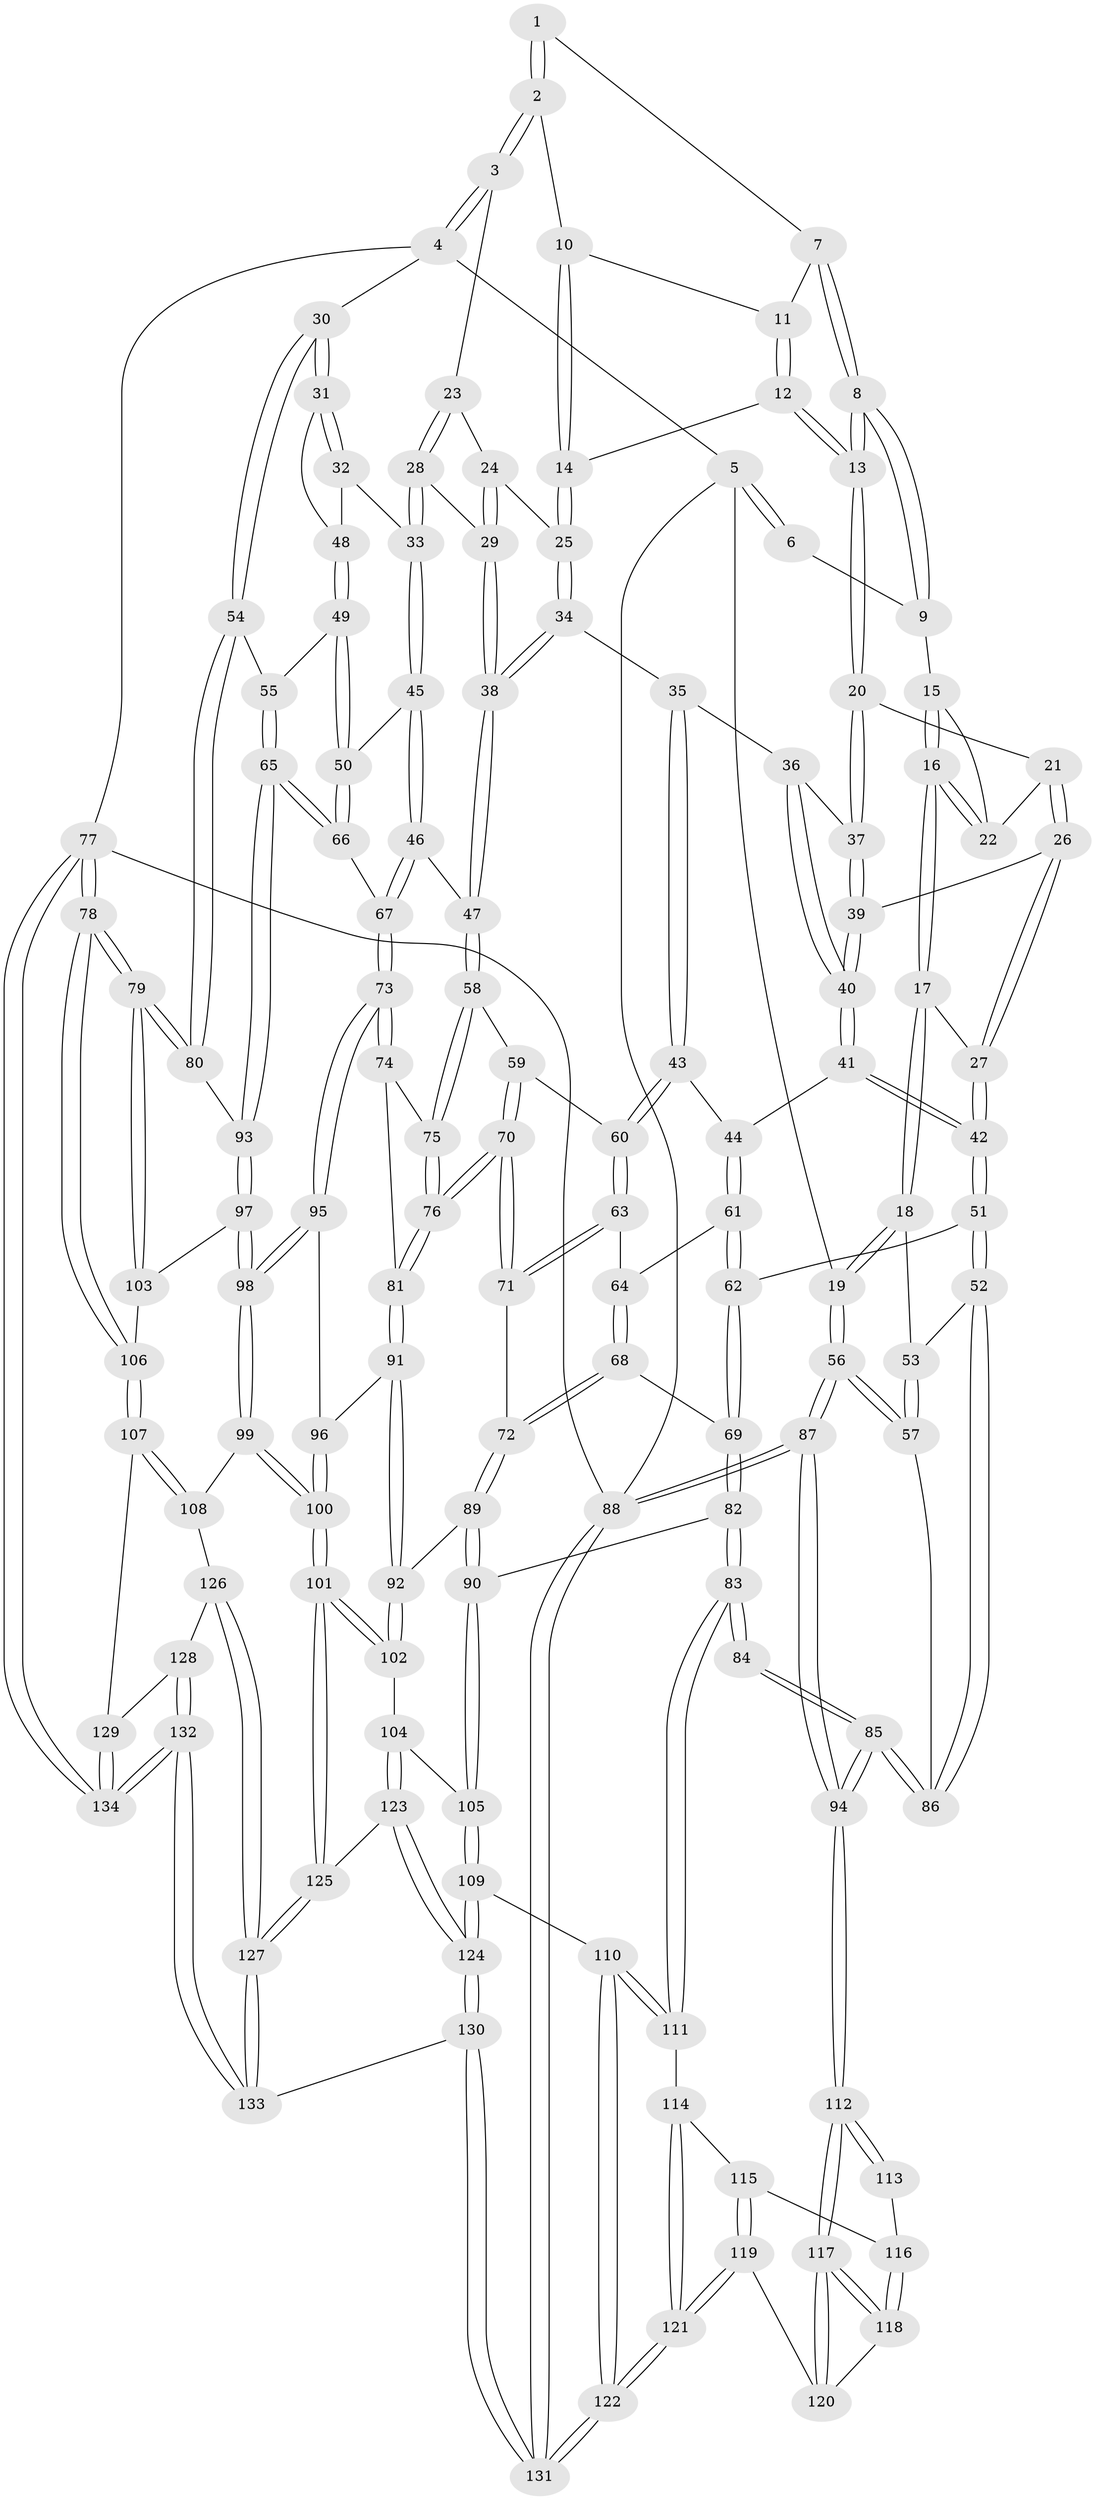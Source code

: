 // coarse degree distribution, {4: 0.36904761904761907, 5: 0.36904761904761907, 3: 0.17857142857142858, 6: 0.08333333333333333}
// Generated by graph-tools (version 1.1) at 2025/52/02/27/25 19:52:41]
// undirected, 134 vertices, 332 edges
graph export_dot {
graph [start="1"]
  node [color=gray90,style=filled];
  1 [pos="+0.44468629973332996+0"];
  2 [pos="+0.7251492751177525+0"];
  3 [pos="+0.7884959571940434+0"];
  4 [pos="+1+0"];
  5 [pos="+0+0"];
  6 [pos="+0.17737008153569253+0"];
  7 [pos="+0.4188665497530767+0.06710724526833947"];
  8 [pos="+0.3833439672755987+0.1304971828571345"];
  9 [pos="+0.264951106981491+0.05100374776321475"];
  10 [pos="+0.6098066559911934+0"];
  11 [pos="+0.48851128366744745+0.08105202184231153"];
  12 [pos="+0.4603949588818753+0.18298600349935"];
  13 [pos="+0.40714056343059846+0.19072880738965692"];
  14 [pos="+0.48978464850021486+0.18748604759236778"];
  15 [pos="+0.2636439818578298+0.05486899993417037"];
  16 [pos="+0.1847709198773287+0.18147119838128822"];
  17 [pos="+0.11202601933845052+0.2592822088076234"];
  18 [pos="+0.1074675199751988+0.25906247548088196"];
  19 [pos="+0+0.020420648598861415"];
  20 [pos="+0.40276039471968855+0.1976066518470961"];
  21 [pos="+0.28331286233580294+0.17623868416742886"];
  22 [pos="+0.2818549565000353+0.1743247997213112"];
  23 [pos="+0.7664538128118867+0"];
  24 [pos="+0.6144399681815068+0.14903472115262362"];
  25 [pos="+0.5448792050408086+0.21369352163465274"];
  26 [pos="+0.2536429683878792+0.2612858348281135"];
  27 [pos="+0.136341432436887+0.2702380427420568"];
  28 [pos="+0.7445531392408121+0.28191215910002565"];
  29 [pos="+0.6851586857462001+0.3001729732823514"];
  30 [pos="+1+0"];
  31 [pos="+1+0"];
  32 [pos="+0.887772444513163+0.25329847603320294"];
  33 [pos="+0.7681337764216963+0.2977299412709505"];
  34 [pos="+0.5876888409973609+0.32863574216040764"];
  35 [pos="+0.47298636556915136+0.33314951510698704"];
  36 [pos="+0.4105328594499971+0.25695754149857336"];
  37 [pos="+0.40110761604047873+0.2023505934114371"];
  38 [pos="+0.603143865598457+0.34053918833412083"];
  39 [pos="+0.285523869069336+0.26809212141873723"];
  40 [pos="+0.33804789347876013+0.37581808947338535"];
  41 [pos="+0.3380500044818662+0.37958281987803255"];
  42 [pos="+0.23651941305531934+0.4050921335716333"];
  43 [pos="+0.4204143383147209+0.3978169022438916"];
  44 [pos="+0.3489006726697887+0.38906090375808994"];
  45 [pos="+0.7981677274035135+0.35626621801866754"];
  46 [pos="+0.7189956387671592+0.4626103239155132"];
  47 [pos="+0.6026011545793062+0.4346061616088937"];
  48 [pos="+0.9206383194140338+0.353918387597073"];
  49 [pos="+0.9172232083732257+0.3803923193303764"];
  50 [pos="+0.8679267930887686+0.40780844485575546"];
  51 [pos="+0.2079798314557729+0.5022460126049599"];
  52 [pos="+0.17391211685557822+0.5131485759317223"];
  53 [pos="+0.0949793323834464+0.3649920137505668"];
  54 [pos="+1+0.3861465473171007"];
  55 [pos="+1+0.39685318867658415"];
  56 [pos="+0+0.5753312249062107"];
  57 [pos="+0+0.5416836773604661"];
  58 [pos="+0.5989596780440637+0.4404732604291686"];
  59 [pos="+0.5084841869888719+0.4631792509145044"];
  60 [pos="+0.46365397330846997+0.46302118138464327"];
  61 [pos="+0.34686386743955655+0.4340164012700859"];
  62 [pos="+0.23776934780386427+0.5186293071253258"];
  63 [pos="+0.4437222439883895+0.49014885911689154"];
  64 [pos="+0.35565882748766864+0.4800259708076547"];
  65 [pos="+0.8663645870651554+0.5619399786402722"];
  66 [pos="+0.8660483401311343+0.5617216532941882"];
  67 [pos="+0.7988679796574452+0.5640796442336533"];
  68 [pos="+0.31932300715802187+0.5596473898834197"];
  69 [pos="+0.30061640309993154+0.5655437065306177"];
  70 [pos="+0.5020625058940591+0.5972259775467654"];
  71 [pos="+0.4246243287953297+0.5776700147034535"];
  72 [pos="+0.422254770252626+0.5788572106829963"];
  73 [pos="+0.708772685599527+0.6205600483604189"];
  74 [pos="+0.6448211735154595+0.5494845229221845"];
  75 [pos="+0.5999111679785215+0.45365849630527744"];
  76 [pos="+0.5299339524290829+0.6125207495688141"];
  77 [pos="+1+1"];
  78 [pos="+1+1"];
  79 [pos="+1+0.7468855770996473"];
  80 [pos="+1+0.5578188527355744"];
  81 [pos="+0.5344180533005328+0.6196393852103059"];
  82 [pos="+0.27155452793286233+0.7178117143000963"];
  83 [pos="+0.2248267054887535+0.7412222084412698"];
  84 [pos="+0.21155631941655043+0.7321546263383599"];
  85 [pos="+0.1650814009849939+0.6853046488941891"];
  86 [pos="+0.11164607333498335+0.558134416368094"];
  87 [pos="+0+0.7595385570171324"];
  88 [pos="+0+1"];
  89 [pos="+0.39709477626055795+0.7143704238369302"];
  90 [pos="+0.36678931218682015+0.7340344750139293"];
  91 [pos="+0.5627341469561019+0.6911432034908124"];
  92 [pos="+0.5521852614379704+0.7134532044496991"];
  93 [pos="+0.8936505194686205+0.5863121038239908"];
  94 [pos="+0+0.7598422089855421"];
  95 [pos="+0.699944680650713+0.6373538671602716"];
  96 [pos="+0.6707705291586842+0.6562893229816597"];
  97 [pos="+0.8938004741406339+0.7099598625553203"];
  98 [pos="+0.7918843574610065+0.7751520991958774"];
  99 [pos="+0.7716256274352452+0.8192351487927528"];
  100 [pos="+0.6992962204857017+0.8335971037166474"];
  101 [pos="+0.6770697125065762+0.8441793912225937"];
  102 [pos="+0.5581202964513577+0.7505183460312878"];
  103 [pos="+0.936238694698489+0.7494375761462351"];
  104 [pos="+0.5069996651051644+0.8333636930897002"];
  105 [pos="+0.39719367718316995+0.8109820931695735"];
  106 [pos="+0.9365777601350558+0.897658189932619"];
  107 [pos="+0.9312137803925555+0.897772394271801"];
  108 [pos="+0.7835916416212444+0.8344267251599543"];
  109 [pos="+0.37256026859113944+0.8870813266583027"];
  110 [pos="+0.2600783423619403+0.8868184401676671"];
  111 [pos="+0.22472537194845396+0.741752693821023"];
  112 [pos="+0+0.7654672293579585"];
  113 [pos="+0.10172939340474953+0.7576429203604083"];
  114 [pos="+0.11734942345157592+0.8402939239215828"];
  115 [pos="+0.07936835289338466+0.836942487802361"];
  116 [pos="+0.06268314128604024+0.8347819506572786"];
  117 [pos="+0+0.7955434172279325"];
  118 [pos="+0.06201613432922465+0.8347580129293123"];
  119 [pos="+0.08640183935440811+0.9484416082461241"];
  120 [pos="+0.07766114218299953+0.9391521570720722"];
  121 [pos="+0.17529107263582128+1"];
  122 [pos="+0.17793187267056673+1"];
  123 [pos="+0.5140967306950159+0.9081832979436325"];
  124 [pos="+0.46979941603464337+1"];
  125 [pos="+0.6676375739367316+0.8677453206631724"];
  126 [pos="+0.788298204139502+0.9245819953922001"];
  127 [pos="+0.6785206535539087+1"];
  128 [pos="+0.8369350566523338+0.9458753040416632"];
  129 [pos="+0.8699991620444316+0.9383838795398786"];
  130 [pos="+0.4818204392775743+1"];
  131 [pos="+0.17369336703440094+1"];
  132 [pos="+0.7244983373119734+1"];
  133 [pos="+0.6530776477935365+1"];
  134 [pos="+0.7991143003868842+1"];
  1 -- 2;
  1 -- 2;
  1 -- 7;
  2 -- 3;
  2 -- 3;
  2 -- 10;
  3 -- 4;
  3 -- 4;
  3 -- 23;
  4 -- 5;
  4 -- 30;
  4 -- 77;
  5 -- 6;
  5 -- 6;
  5 -- 19;
  5 -- 88;
  6 -- 9;
  7 -- 8;
  7 -- 8;
  7 -- 11;
  8 -- 9;
  8 -- 9;
  8 -- 13;
  8 -- 13;
  9 -- 15;
  10 -- 11;
  10 -- 14;
  10 -- 14;
  11 -- 12;
  11 -- 12;
  12 -- 13;
  12 -- 13;
  12 -- 14;
  13 -- 20;
  13 -- 20;
  14 -- 25;
  14 -- 25;
  15 -- 16;
  15 -- 16;
  15 -- 22;
  16 -- 17;
  16 -- 17;
  16 -- 22;
  16 -- 22;
  17 -- 18;
  17 -- 18;
  17 -- 27;
  18 -- 19;
  18 -- 19;
  18 -- 53;
  19 -- 56;
  19 -- 56;
  20 -- 21;
  20 -- 37;
  20 -- 37;
  21 -- 22;
  21 -- 26;
  21 -- 26;
  23 -- 24;
  23 -- 28;
  23 -- 28;
  24 -- 25;
  24 -- 29;
  24 -- 29;
  25 -- 34;
  25 -- 34;
  26 -- 27;
  26 -- 27;
  26 -- 39;
  27 -- 42;
  27 -- 42;
  28 -- 29;
  28 -- 33;
  28 -- 33;
  29 -- 38;
  29 -- 38;
  30 -- 31;
  30 -- 31;
  30 -- 54;
  30 -- 54;
  31 -- 32;
  31 -- 32;
  31 -- 48;
  32 -- 33;
  32 -- 48;
  33 -- 45;
  33 -- 45;
  34 -- 35;
  34 -- 38;
  34 -- 38;
  35 -- 36;
  35 -- 43;
  35 -- 43;
  36 -- 37;
  36 -- 40;
  36 -- 40;
  37 -- 39;
  37 -- 39;
  38 -- 47;
  38 -- 47;
  39 -- 40;
  39 -- 40;
  40 -- 41;
  40 -- 41;
  41 -- 42;
  41 -- 42;
  41 -- 44;
  42 -- 51;
  42 -- 51;
  43 -- 44;
  43 -- 60;
  43 -- 60;
  44 -- 61;
  44 -- 61;
  45 -- 46;
  45 -- 46;
  45 -- 50;
  46 -- 47;
  46 -- 67;
  46 -- 67;
  47 -- 58;
  47 -- 58;
  48 -- 49;
  48 -- 49;
  49 -- 50;
  49 -- 50;
  49 -- 55;
  50 -- 66;
  50 -- 66;
  51 -- 52;
  51 -- 52;
  51 -- 62;
  52 -- 53;
  52 -- 86;
  52 -- 86;
  53 -- 57;
  53 -- 57;
  54 -- 55;
  54 -- 80;
  54 -- 80;
  55 -- 65;
  55 -- 65;
  56 -- 57;
  56 -- 57;
  56 -- 87;
  56 -- 87;
  57 -- 86;
  58 -- 59;
  58 -- 75;
  58 -- 75;
  59 -- 60;
  59 -- 70;
  59 -- 70;
  60 -- 63;
  60 -- 63;
  61 -- 62;
  61 -- 62;
  61 -- 64;
  62 -- 69;
  62 -- 69;
  63 -- 64;
  63 -- 71;
  63 -- 71;
  64 -- 68;
  64 -- 68;
  65 -- 66;
  65 -- 66;
  65 -- 93;
  65 -- 93;
  66 -- 67;
  67 -- 73;
  67 -- 73;
  68 -- 69;
  68 -- 72;
  68 -- 72;
  69 -- 82;
  69 -- 82;
  70 -- 71;
  70 -- 71;
  70 -- 76;
  70 -- 76;
  71 -- 72;
  72 -- 89;
  72 -- 89;
  73 -- 74;
  73 -- 74;
  73 -- 95;
  73 -- 95;
  74 -- 75;
  74 -- 81;
  75 -- 76;
  75 -- 76;
  76 -- 81;
  76 -- 81;
  77 -- 78;
  77 -- 78;
  77 -- 134;
  77 -- 134;
  77 -- 88;
  78 -- 79;
  78 -- 79;
  78 -- 106;
  78 -- 106;
  79 -- 80;
  79 -- 80;
  79 -- 103;
  79 -- 103;
  80 -- 93;
  81 -- 91;
  81 -- 91;
  82 -- 83;
  82 -- 83;
  82 -- 90;
  83 -- 84;
  83 -- 84;
  83 -- 111;
  83 -- 111;
  84 -- 85;
  84 -- 85;
  85 -- 86;
  85 -- 86;
  85 -- 94;
  85 -- 94;
  87 -- 88;
  87 -- 88;
  87 -- 94;
  87 -- 94;
  88 -- 131;
  88 -- 131;
  89 -- 90;
  89 -- 90;
  89 -- 92;
  90 -- 105;
  90 -- 105;
  91 -- 92;
  91 -- 92;
  91 -- 96;
  92 -- 102;
  92 -- 102;
  93 -- 97;
  93 -- 97;
  94 -- 112;
  94 -- 112;
  95 -- 96;
  95 -- 98;
  95 -- 98;
  96 -- 100;
  96 -- 100;
  97 -- 98;
  97 -- 98;
  97 -- 103;
  98 -- 99;
  98 -- 99;
  99 -- 100;
  99 -- 100;
  99 -- 108;
  100 -- 101;
  100 -- 101;
  101 -- 102;
  101 -- 102;
  101 -- 125;
  101 -- 125;
  102 -- 104;
  103 -- 106;
  104 -- 105;
  104 -- 123;
  104 -- 123;
  105 -- 109;
  105 -- 109;
  106 -- 107;
  106 -- 107;
  107 -- 108;
  107 -- 108;
  107 -- 129;
  108 -- 126;
  109 -- 110;
  109 -- 124;
  109 -- 124;
  110 -- 111;
  110 -- 111;
  110 -- 122;
  110 -- 122;
  111 -- 114;
  112 -- 113;
  112 -- 113;
  112 -- 117;
  112 -- 117;
  113 -- 116;
  114 -- 115;
  114 -- 121;
  114 -- 121;
  115 -- 116;
  115 -- 119;
  115 -- 119;
  116 -- 118;
  116 -- 118;
  117 -- 118;
  117 -- 118;
  117 -- 120;
  117 -- 120;
  118 -- 120;
  119 -- 120;
  119 -- 121;
  119 -- 121;
  121 -- 122;
  121 -- 122;
  122 -- 131;
  122 -- 131;
  123 -- 124;
  123 -- 124;
  123 -- 125;
  124 -- 130;
  124 -- 130;
  125 -- 127;
  125 -- 127;
  126 -- 127;
  126 -- 127;
  126 -- 128;
  127 -- 133;
  127 -- 133;
  128 -- 129;
  128 -- 132;
  128 -- 132;
  129 -- 134;
  129 -- 134;
  130 -- 131;
  130 -- 131;
  130 -- 133;
  132 -- 133;
  132 -- 133;
  132 -- 134;
  132 -- 134;
}
